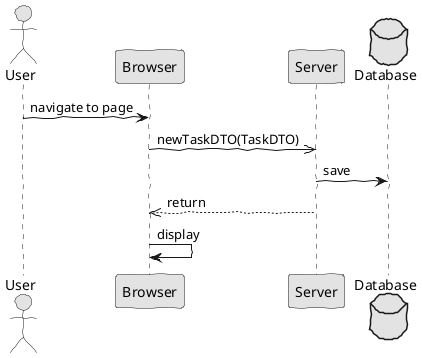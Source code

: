 @startuml  analysis.png
skinparam handwritten true
skinparam monochrome true
skinparam packageStyle rect
skinparam defaultFontName FG Virgil
skinparam shadowing false

actor User

User -> Browser : navigate to page
Browser ->> Server : newTaskDTO(TaskDTO)

database Database

Server -> Database : save

Server -->> Browser : return

Browser -> Browser : display

@enduml
